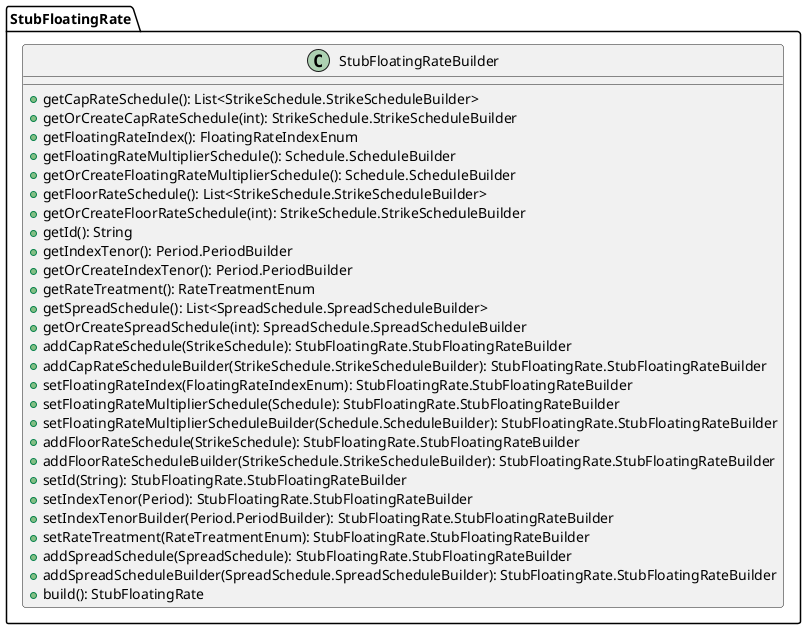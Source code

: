 @startuml

    class StubFloatingRate.StubFloatingRateBuilder [[StubFloatingRate.StubFloatingRateBuilder.html]] {
        +getCapRateSchedule(): List<StrikeSchedule.StrikeScheduleBuilder>
        +getOrCreateCapRateSchedule(int): StrikeSchedule.StrikeScheduleBuilder
        +getFloatingRateIndex(): FloatingRateIndexEnum
        +getFloatingRateMultiplierSchedule(): Schedule.ScheduleBuilder
        +getOrCreateFloatingRateMultiplierSchedule(): Schedule.ScheduleBuilder
        +getFloorRateSchedule(): List<StrikeSchedule.StrikeScheduleBuilder>
        +getOrCreateFloorRateSchedule(int): StrikeSchedule.StrikeScheduleBuilder
        +getId(): String
        +getIndexTenor(): Period.PeriodBuilder
        +getOrCreateIndexTenor(): Period.PeriodBuilder
        +getRateTreatment(): RateTreatmentEnum
        +getSpreadSchedule(): List<SpreadSchedule.SpreadScheduleBuilder>
        +getOrCreateSpreadSchedule(int): SpreadSchedule.SpreadScheduleBuilder
        +addCapRateSchedule(StrikeSchedule): StubFloatingRate.StubFloatingRateBuilder
        +addCapRateScheduleBuilder(StrikeSchedule.StrikeScheduleBuilder): StubFloatingRate.StubFloatingRateBuilder
        +setFloatingRateIndex(FloatingRateIndexEnum): StubFloatingRate.StubFloatingRateBuilder
        +setFloatingRateMultiplierSchedule(Schedule): StubFloatingRate.StubFloatingRateBuilder
        +setFloatingRateMultiplierScheduleBuilder(Schedule.ScheduleBuilder): StubFloatingRate.StubFloatingRateBuilder
        +addFloorRateSchedule(StrikeSchedule): StubFloatingRate.StubFloatingRateBuilder
        +addFloorRateScheduleBuilder(StrikeSchedule.StrikeScheduleBuilder): StubFloatingRate.StubFloatingRateBuilder
        +setId(String): StubFloatingRate.StubFloatingRateBuilder
        +setIndexTenor(Period): StubFloatingRate.StubFloatingRateBuilder
        +setIndexTenorBuilder(Period.PeriodBuilder): StubFloatingRate.StubFloatingRateBuilder
        +setRateTreatment(RateTreatmentEnum): StubFloatingRate.StubFloatingRateBuilder
        +addSpreadSchedule(SpreadSchedule): StubFloatingRate.StubFloatingRateBuilder
        +addSpreadScheduleBuilder(SpreadSchedule.SpreadScheduleBuilder): StubFloatingRate.StubFloatingRateBuilder
        +build(): StubFloatingRate
    }

@enduml

